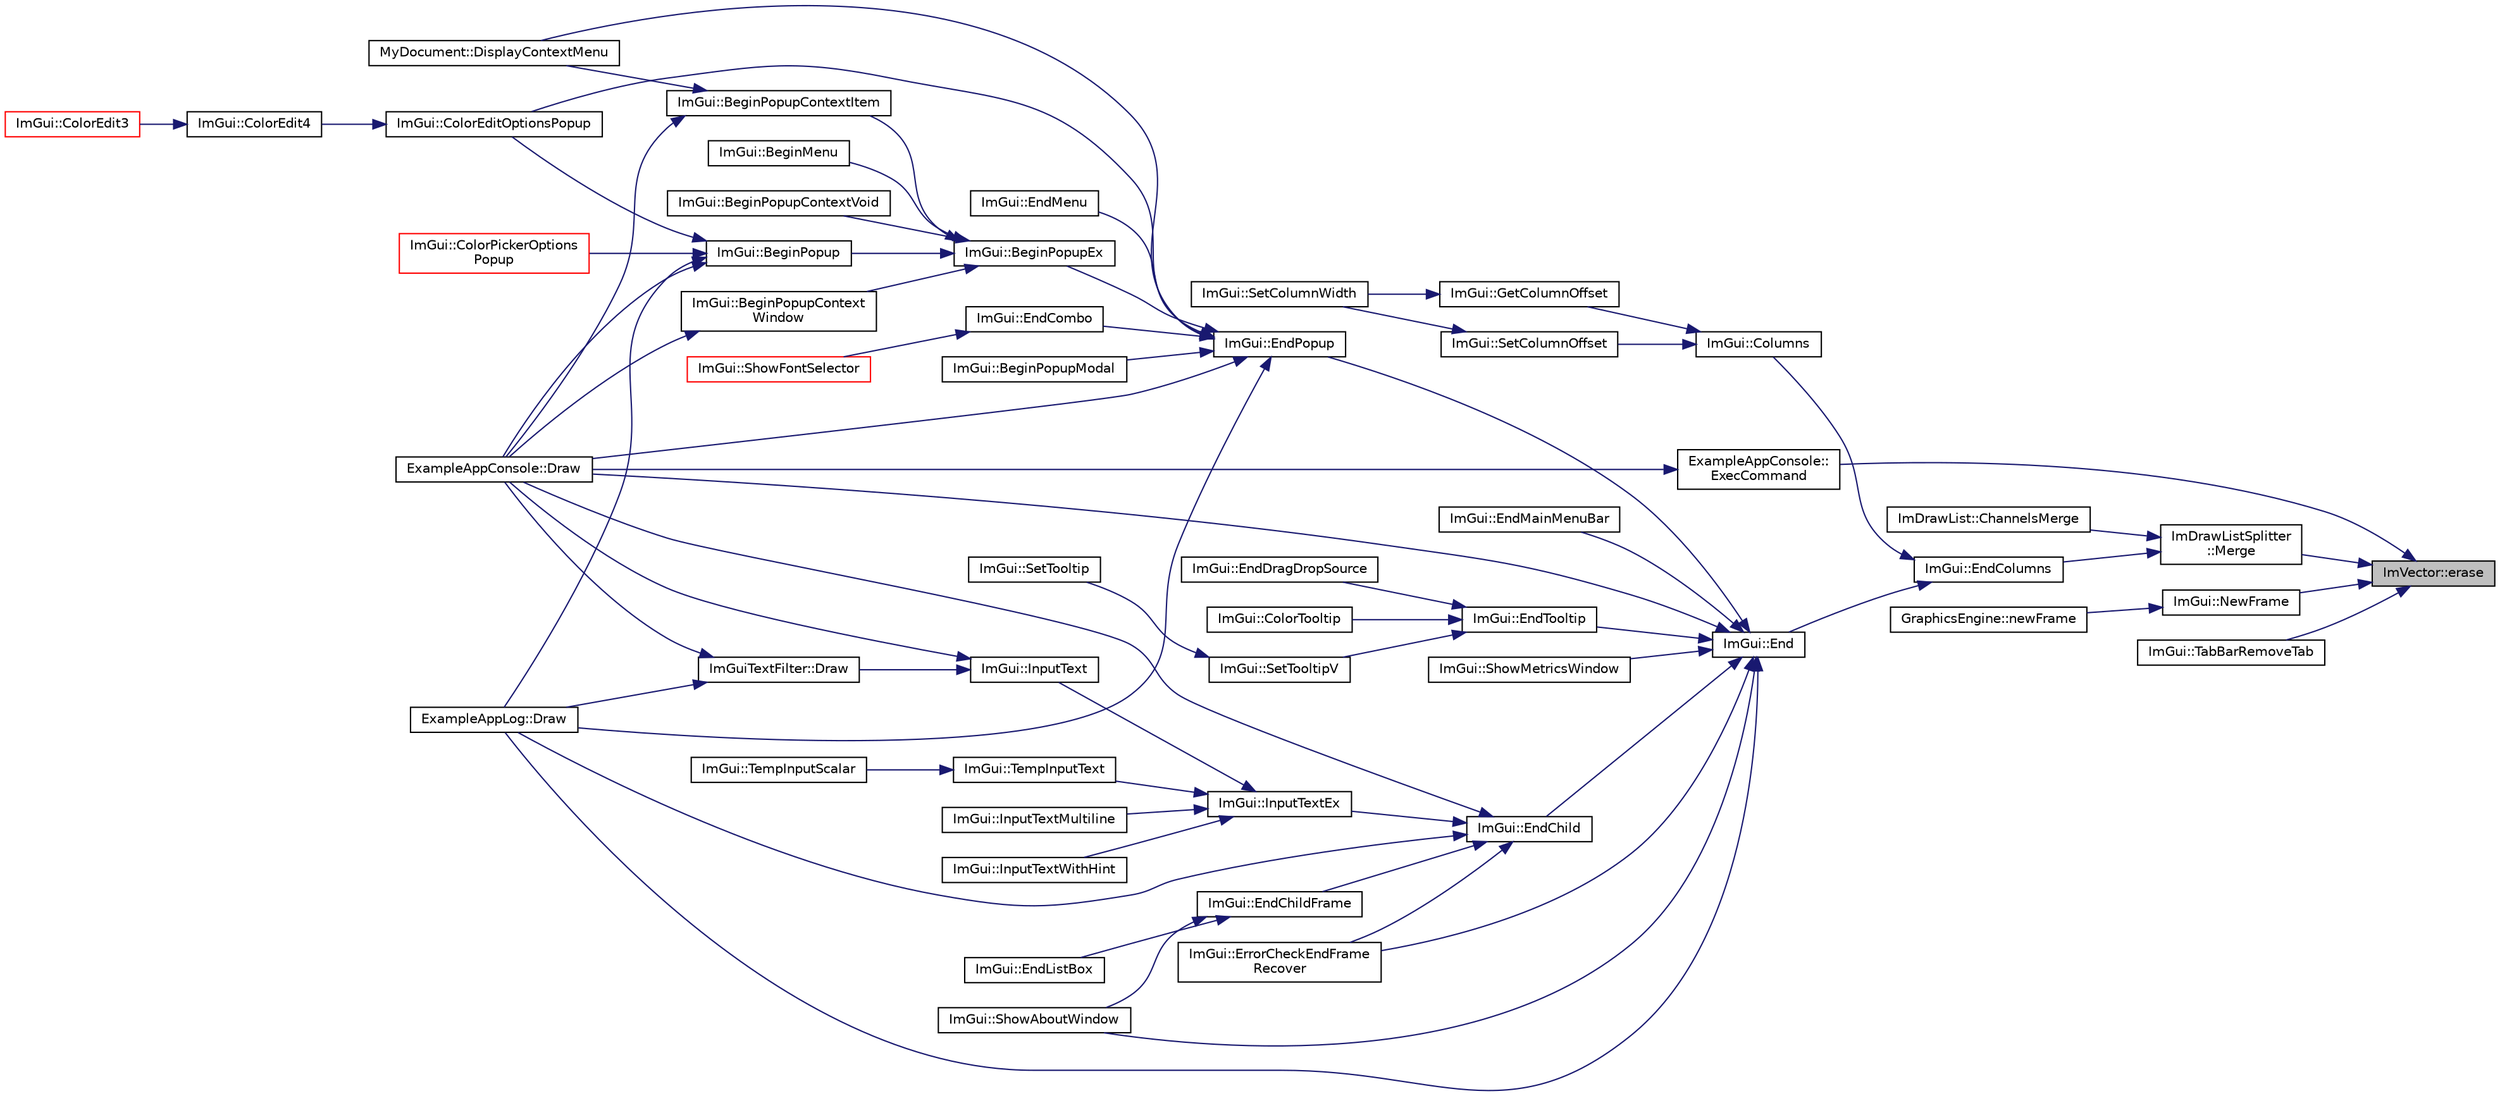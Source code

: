 digraph "ImVector::erase"
{
 // LATEX_PDF_SIZE
  edge [fontname="Helvetica",fontsize="10",labelfontname="Helvetica",labelfontsize="10"];
  node [fontname="Helvetica",fontsize="10",shape=record];
  rankdir="RL";
  Node1 [label="ImVector::erase",height=0.2,width=0.4,color="black", fillcolor="grey75", style="filled", fontcolor="black",tooltip=" "];
  Node1 -> Node2 [dir="back",color="midnightblue",fontsize="10",style="solid"];
  Node2 [label="ExampleAppConsole::\lExecCommand",height=0.2,width=0.4,color="black", fillcolor="white", style="filled",URL="$struct_example_app_console.html#aa1e8bf1f3795cbc41597e1ff081c6589",tooltip=" "];
  Node2 -> Node3 [dir="back",color="midnightblue",fontsize="10",style="solid"];
  Node3 [label="ExampleAppConsole::Draw",height=0.2,width=0.4,color="black", fillcolor="white", style="filled",URL="$struct_example_app_console.html#a0518a09c7e8648dd52c7c06df19ac17a",tooltip=" "];
  Node1 -> Node4 [dir="back",color="midnightblue",fontsize="10",style="solid"];
  Node4 [label="ImDrawListSplitter\l::Merge",height=0.2,width=0.4,color="black", fillcolor="white", style="filled",URL="$struct_im_draw_list_splitter.html#af3fc4bad2abca9e481d476d1877ba5be",tooltip=" "];
  Node4 -> Node5 [dir="back",color="midnightblue",fontsize="10",style="solid"];
  Node5 [label="ImDrawList::ChannelsMerge",height=0.2,width=0.4,color="black", fillcolor="white", style="filled",URL="$struct_im_draw_list.html#a2ed82c3f663cda520c90c55b94196274",tooltip=" "];
  Node4 -> Node6 [dir="back",color="midnightblue",fontsize="10",style="solid"];
  Node6 [label="ImGui::EndColumns",height=0.2,width=0.4,color="black", fillcolor="white", style="filled",URL="$namespace_im_gui.html#af93bed3bce5475fe4d525d744f16aa20",tooltip=" "];
  Node6 -> Node7 [dir="back",color="midnightblue",fontsize="10",style="solid"];
  Node7 [label="ImGui::Columns",height=0.2,width=0.4,color="black", fillcolor="white", style="filled",URL="$namespace_im_gui.html#a0e2889956542527c4039b6b8bf5c2a38",tooltip=" "];
  Node7 -> Node8 [dir="back",color="midnightblue",fontsize="10",style="solid"];
  Node8 [label="ImGui::GetColumnOffset",height=0.2,width=0.4,color="black", fillcolor="white", style="filled",URL="$namespace_im_gui.html#a79c22e9c5c208b6c9534a273be71a9e6",tooltip=" "];
  Node8 -> Node9 [dir="back",color="midnightblue",fontsize="10",style="solid"];
  Node9 [label="ImGui::SetColumnWidth",height=0.2,width=0.4,color="black", fillcolor="white", style="filled",URL="$namespace_im_gui.html#af17222ec47aebb5ede00be7b52de9f5d",tooltip=" "];
  Node7 -> Node10 [dir="back",color="midnightblue",fontsize="10",style="solid"];
  Node10 [label="ImGui::SetColumnOffset",height=0.2,width=0.4,color="black", fillcolor="white", style="filled",URL="$namespace_im_gui.html#a8cc207211d6cf3f77b505e24aed4ebcc",tooltip=" "];
  Node10 -> Node9 [dir="back",color="midnightblue",fontsize="10",style="solid"];
  Node6 -> Node11 [dir="back",color="midnightblue",fontsize="10",style="solid"];
  Node11 [label="ImGui::End",height=0.2,width=0.4,color="black", fillcolor="white", style="filled",URL="$namespace_im_gui.html#a5479d93794a004c67ceb6d13f37c8254",tooltip=" "];
  Node11 -> Node3 [dir="back",color="midnightblue",fontsize="10",style="solid"];
  Node11 -> Node12 [dir="back",color="midnightblue",fontsize="10",style="solid"];
  Node12 [label="ExampleAppLog::Draw",height=0.2,width=0.4,color="black", fillcolor="white", style="filled",URL="$struct_example_app_log.html#a5ad3a4bdb89171b84aeaff96948a1f77",tooltip=" "];
  Node11 -> Node13 [dir="back",color="midnightblue",fontsize="10",style="solid"];
  Node13 [label="ImGui::EndChild",height=0.2,width=0.4,color="black", fillcolor="white", style="filled",URL="$namespace_im_gui.html#af8de559a88c1442d6df8c1b04c86e997",tooltip=" "];
  Node13 -> Node3 [dir="back",color="midnightblue",fontsize="10",style="solid"];
  Node13 -> Node12 [dir="back",color="midnightblue",fontsize="10",style="solid"];
  Node13 -> Node14 [dir="back",color="midnightblue",fontsize="10",style="solid"];
  Node14 [label="ImGui::EndChildFrame",height=0.2,width=0.4,color="black", fillcolor="white", style="filled",URL="$namespace_im_gui.html#ac4bd9024554b5074805bc0ce3076c514",tooltip=" "];
  Node14 -> Node15 [dir="back",color="midnightblue",fontsize="10",style="solid"];
  Node15 [label="ImGui::EndListBox",height=0.2,width=0.4,color="black", fillcolor="white", style="filled",URL="$namespace_im_gui.html#a6a1b63d9b66bb934d995c279ac02daff",tooltip=" "];
  Node14 -> Node16 [dir="back",color="midnightblue",fontsize="10",style="solid"];
  Node16 [label="ImGui::ShowAboutWindow",height=0.2,width=0.4,color="black", fillcolor="white", style="filled",URL="$namespace_im_gui.html#ac297462e33309d0540fa459bccdc9304",tooltip=" "];
  Node13 -> Node17 [dir="back",color="midnightblue",fontsize="10",style="solid"];
  Node17 [label="ImGui::ErrorCheckEndFrame\lRecover",height=0.2,width=0.4,color="black", fillcolor="white", style="filled",URL="$namespace_im_gui.html#aaeda60ee2c0b5c2b3f397b237c9928f3",tooltip=" "];
  Node13 -> Node18 [dir="back",color="midnightblue",fontsize="10",style="solid"];
  Node18 [label="ImGui::InputTextEx",height=0.2,width=0.4,color="black", fillcolor="white", style="filled",URL="$namespace_im_gui.html#af89af17ecc11653f25fea1e50e195de6",tooltip=" "];
  Node18 -> Node19 [dir="back",color="midnightblue",fontsize="10",style="solid"];
  Node19 [label="ImGui::InputText",height=0.2,width=0.4,color="black", fillcolor="white", style="filled",URL="$namespace_im_gui.html#aa72b5760a3a206729723a587ac7c8519",tooltip=" "];
  Node19 -> Node20 [dir="back",color="midnightblue",fontsize="10",style="solid"];
  Node20 [label="ImGuiTextFilter::Draw",height=0.2,width=0.4,color="black", fillcolor="white", style="filled",URL="$struct_im_gui_text_filter.html#ab93ad5985019ff9d3781606551fc26cc",tooltip=" "];
  Node20 -> Node3 [dir="back",color="midnightblue",fontsize="10",style="solid"];
  Node20 -> Node12 [dir="back",color="midnightblue",fontsize="10",style="solid"];
  Node19 -> Node3 [dir="back",color="midnightblue",fontsize="10",style="solid"];
  Node18 -> Node21 [dir="back",color="midnightblue",fontsize="10",style="solid"];
  Node21 [label="ImGui::InputTextMultiline",height=0.2,width=0.4,color="black", fillcolor="white", style="filled",URL="$namespace_im_gui.html#a0470693929ed9930cbf5b737577c2414",tooltip=" "];
  Node18 -> Node22 [dir="back",color="midnightblue",fontsize="10",style="solid"];
  Node22 [label="ImGui::InputTextWithHint",height=0.2,width=0.4,color="black", fillcolor="white", style="filled",URL="$namespace_im_gui.html#aee5a5127f494966ad16e578714e8fac2",tooltip=" "];
  Node18 -> Node23 [dir="back",color="midnightblue",fontsize="10",style="solid"];
  Node23 [label="ImGui::TempInputText",height=0.2,width=0.4,color="black", fillcolor="white", style="filled",URL="$namespace_im_gui.html#ae85def71d2fcf5409035b583b315964e",tooltip=" "];
  Node23 -> Node24 [dir="back",color="midnightblue",fontsize="10",style="solid"];
  Node24 [label="ImGui::TempInputScalar",height=0.2,width=0.4,color="black", fillcolor="white", style="filled",URL="$namespace_im_gui.html#a392fed3e7db2a75abf217bf84c6abce9",tooltip=" "];
  Node11 -> Node25 [dir="back",color="midnightblue",fontsize="10",style="solid"];
  Node25 [label="ImGui::EndMainMenuBar",height=0.2,width=0.4,color="black", fillcolor="white", style="filled",URL="$namespace_im_gui.html#ab92f330c808546b340eb7bdf7e5f7c95",tooltip=" "];
  Node11 -> Node26 [dir="back",color="midnightblue",fontsize="10",style="solid"];
  Node26 [label="ImGui::EndPopup",height=0.2,width=0.4,color="black", fillcolor="white", style="filled",URL="$namespace_im_gui.html#aa6a9b5696f2ea7eed7683425fc77b8f2",tooltip=" "];
  Node26 -> Node27 [dir="back",color="midnightblue",fontsize="10",style="solid"];
  Node27 [label="ImGui::BeginPopupEx",height=0.2,width=0.4,color="black", fillcolor="white", style="filled",URL="$namespace_im_gui.html#a89da3a22300e8293257b6cfdf1b83b7a",tooltip=" "];
  Node27 -> Node28 [dir="back",color="midnightblue",fontsize="10",style="solid"];
  Node28 [label="ImGui::BeginMenu",height=0.2,width=0.4,color="black", fillcolor="white", style="filled",URL="$namespace_im_gui.html#a1e55711a21f97d5dff919d697d3a7201",tooltip=" "];
  Node27 -> Node29 [dir="back",color="midnightblue",fontsize="10",style="solid"];
  Node29 [label="ImGui::BeginPopup",height=0.2,width=0.4,color="black", fillcolor="white", style="filled",URL="$namespace_im_gui.html#a10e213926d8ca212266bc5fbded1e026",tooltip=" "];
  Node29 -> Node30 [dir="back",color="midnightblue",fontsize="10",style="solid"];
  Node30 [label="ImGui::ColorEditOptionsPopup",height=0.2,width=0.4,color="black", fillcolor="white", style="filled",URL="$namespace_im_gui.html#a6bfb117816d669f8704e5d0c0c0795fe",tooltip=" "];
  Node30 -> Node31 [dir="back",color="midnightblue",fontsize="10",style="solid"];
  Node31 [label="ImGui::ColorEdit4",height=0.2,width=0.4,color="black", fillcolor="white", style="filled",URL="$namespace_im_gui.html#ac3f45e2aa0b1d591cc8a2cdf8b566a45",tooltip=" "];
  Node31 -> Node32 [dir="back",color="midnightblue",fontsize="10",style="solid"];
  Node32 [label="ImGui::ColorEdit3",height=0.2,width=0.4,color="red", fillcolor="white", style="filled",URL="$namespace_im_gui.html#a5afe76ba1c91f07363e40396e7df656e",tooltip=" "];
  Node29 -> Node34 [dir="back",color="midnightblue",fontsize="10",style="solid"];
  Node34 [label="ImGui::ColorPickerOptions\lPopup",height=0.2,width=0.4,color="red", fillcolor="white", style="filled",URL="$namespace_im_gui.html#a6d112eeb6d8ffdebbc9d9a8c66babbee",tooltip=" "];
  Node29 -> Node3 [dir="back",color="midnightblue",fontsize="10",style="solid"];
  Node29 -> Node12 [dir="back",color="midnightblue",fontsize="10",style="solid"];
  Node27 -> Node37 [dir="back",color="midnightblue",fontsize="10",style="solid"];
  Node37 [label="ImGui::BeginPopupContextItem",height=0.2,width=0.4,color="black", fillcolor="white", style="filled",URL="$namespace_im_gui.html#a440894c8c00495d5cc01529f4504fca9",tooltip=" "];
  Node37 -> Node38 [dir="back",color="midnightblue",fontsize="10",style="solid"];
  Node38 [label="MyDocument::DisplayContextMenu",height=0.2,width=0.4,color="black", fillcolor="white", style="filled",URL="$struct_my_document.html#ae9e8d83c14b75c307447e3f410e432ec",tooltip=" "];
  Node37 -> Node3 [dir="back",color="midnightblue",fontsize="10",style="solid"];
  Node27 -> Node39 [dir="back",color="midnightblue",fontsize="10",style="solid"];
  Node39 [label="ImGui::BeginPopupContextVoid",height=0.2,width=0.4,color="black", fillcolor="white", style="filled",URL="$namespace_im_gui.html#a6758a456204101a9c4a660da4cfba2c9",tooltip=" "];
  Node27 -> Node40 [dir="back",color="midnightblue",fontsize="10",style="solid"];
  Node40 [label="ImGui::BeginPopupContext\lWindow",height=0.2,width=0.4,color="black", fillcolor="white", style="filled",URL="$namespace_im_gui.html#aef8b2c0baa27bd5c68f676aaf14ed946",tooltip=" "];
  Node40 -> Node3 [dir="back",color="midnightblue",fontsize="10",style="solid"];
  Node26 -> Node41 [dir="back",color="midnightblue",fontsize="10",style="solid"];
  Node41 [label="ImGui::BeginPopupModal",height=0.2,width=0.4,color="black", fillcolor="white", style="filled",URL="$namespace_im_gui.html#a6d840f615c198c2342968f733fda11b3",tooltip=" "];
  Node26 -> Node30 [dir="back",color="midnightblue",fontsize="10",style="solid"];
  Node26 -> Node38 [dir="back",color="midnightblue",fontsize="10",style="solid"];
  Node26 -> Node3 [dir="back",color="midnightblue",fontsize="10",style="solid"];
  Node26 -> Node12 [dir="back",color="midnightblue",fontsize="10",style="solid"];
  Node26 -> Node42 [dir="back",color="midnightblue",fontsize="10",style="solid"];
  Node42 [label="ImGui::EndCombo",height=0.2,width=0.4,color="black", fillcolor="white", style="filled",URL="$namespace_im_gui.html#a63434692d7de278875c7ea0143fbe6e4",tooltip=" "];
  Node42 -> Node43 [dir="back",color="midnightblue",fontsize="10",style="solid"];
  Node43 [label="ImGui::ShowFontSelector",height=0.2,width=0.4,color="red", fillcolor="white", style="filled",URL="$namespace_im_gui.html#a0bdce99eef17ef1e1fef40a18bd811ab",tooltip=" "];
  Node26 -> Node45 [dir="back",color="midnightblue",fontsize="10",style="solid"];
  Node45 [label="ImGui::EndMenu",height=0.2,width=0.4,color="black", fillcolor="white", style="filled",URL="$namespace_im_gui.html#a1448a5a4e8c431c15f991e9255c0df95",tooltip=" "];
  Node11 -> Node46 [dir="back",color="midnightblue",fontsize="10",style="solid"];
  Node46 [label="ImGui::EndTooltip",height=0.2,width=0.4,color="black", fillcolor="white", style="filled",URL="$namespace_im_gui.html#ac8d75c160cfdf43d512f773ca133a1c6",tooltip=" "];
  Node46 -> Node47 [dir="back",color="midnightblue",fontsize="10",style="solid"];
  Node47 [label="ImGui::ColorTooltip",height=0.2,width=0.4,color="black", fillcolor="white", style="filled",URL="$namespace_im_gui.html#afad90b366b6471e3b13175c0ebeb26c8",tooltip=" "];
  Node46 -> Node48 [dir="back",color="midnightblue",fontsize="10",style="solid"];
  Node48 [label="ImGui::EndDragDropSource",height=0.2,width=0.4,color="black", fillcolor="white", style="filled",URL="$namespace_im_gui.html#a02f225fefff2a046038ed99ab20606da",tooltip=" "];
  Node46 -> Node49 [dir="back",color="midnightblue",fontsize="10",style="solid"];
  Node49 [label="ImGui::SetTooltipV",height=0.2,width=0.4,color="black", fillcolor="white", style="filled",URL="$namespace_im_gui.html#a3826acf68fc4a12bb66401575f51d6a2",tooltip=" "];
  Node49 -> Node50 [dir="back",color="midnightblue",fontsize="10",style="solid"];
  Node50 [label="ImGui::SetTooltip",height=0.2,width=0.4,color="black", fillcolor="white", style="filled",URL="$namespace_im_gui.html#a313073fa01b8a9791f241ef93091ce92",tooltip=" "];
  Node11 -> Node17 [dir="back",color="midnightblue",fontsize="10",style="solid"];
  Node11 -> Node16 [dir="back",color="midnightblue",fontsize="10",style="solid"];
  Node11 -> Node51 [dir="back",color="midnightblue",fontsize="10",style="solid"];
  Node51 [label="ImGui::ShowMetricsWindow",height=0.2,width=0.4,color="black", fillcolor="white", style="filled",URL="$namespace_im_gui.html#afe7a28c6eb52fff3cc27d5a698fea4ff",tooltip=" "];
  Node1 -> Node52 [dir="back",color="midnightblue",fontsize="10",style="solid"];
  Node52 [label="ImGui::NewFrame",height=0.2,width=0.4,color="black", fillcolor="white", style="filled",URL="$namespace_im_gui.html#ab3f1fc018f903b7ad79fd10663375774",tooltip=" "];
  Node52 -> Node53 [dir="back",color="midnightblue",fontsize="10",style="solid"];
  Node53 [label="GraphicsEngine::newFrame",height=0.2,width=0.4,color="black", fillcolor="white", style="filled",URL="$class_graphics_engine.html#af8004593bcd7572d299d0f76985eab91",tooltip="Function to be called at the start of every frame for rendering."];
  Node1 -> Node54 [dir="back",color="midnightblue",fontsize="10",style="solid"];
  Node54 [label="ImGui::TabBarRemoveTab",height=0.2,width=0.4,color="black", fillcolor="white", style="filled",URL="$namespace_im_gui.html#a3340d8c07dca35527b618288f091a0f7",tooltip=" "];
}
